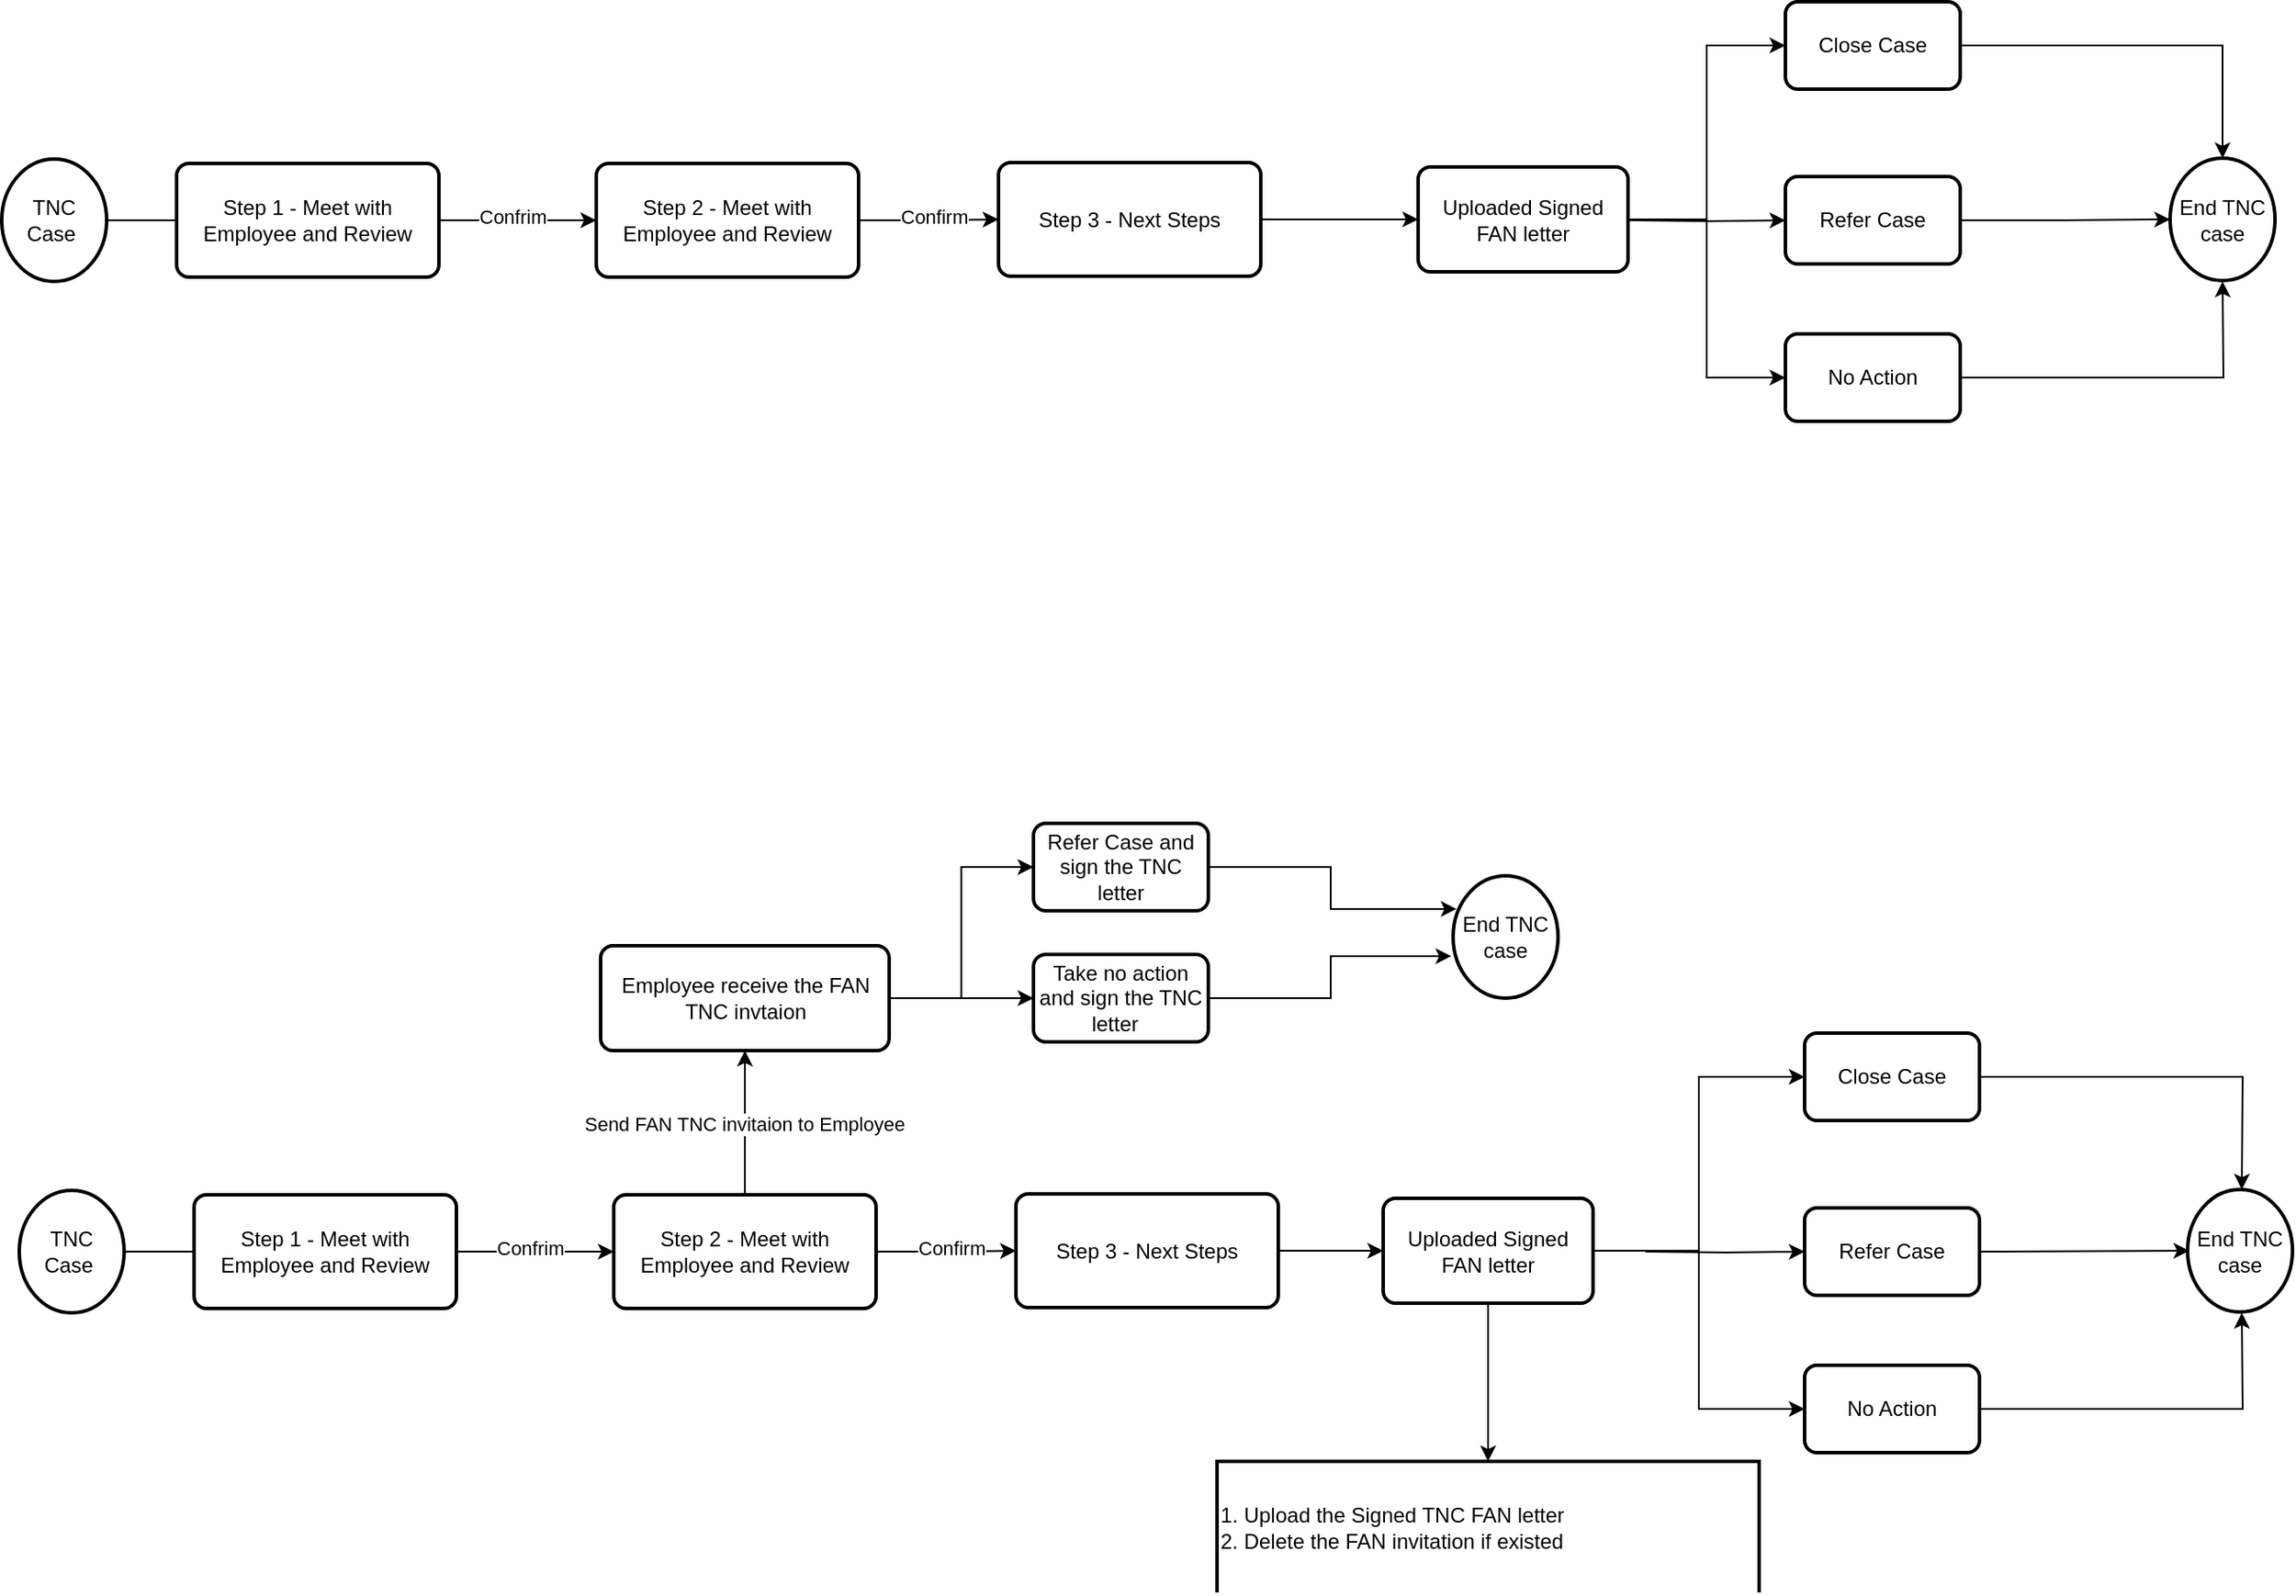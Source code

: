 <mxfile version="27.1.3">
  <diagram name="Page-1" id="HBU4FtZz5c3PJqoIXEbg">
    <mxGraphModel dx="3126" dy="777" grid="1" gridSize="10" guides="1" tooltips="1" connect="1" arrows="1" fold="1" page="1" pageScale="1" pageWidth="850" pageHeight="1100" math="0" shadow="0">
      <root>
        <mxCell id="0" />
        <mxCell id="1" parent="0" />
        <mxCell id="LnICMcrU3YOlmoYzz83u-3" style="edgeStyle=orthogonalEdgeStyle;rounded=0;orthogonalLoop=1;jettySize=auto;html=1;exitX=1;exitY=0.5;exitDx=0;exitDy=0;exitPerimeter=0;" parent="1" source="LnICMcrU3YOlmoYzz83u-1" edge="1">
          <mxGeometry relative="1" as="geometry">
            <mxPoint x="-1480" y="225" as="targetPoint" />
          </mxGeometry>
        </mxCell>
        <mxCell id="LnICMcrU3YOlmoYzz83u-1" value="TNC Case&amp;nbsp;" style="strokeWidth=2;html=1;shape=mxgraph.flowchart.start_2;whiteSpace=wrap;" parent="1" vertex="1">
          <mxGeometry x="-1630" y="190" width="60" height="70" as="geometry" />
        </mxCell>
        <mxCell id="LnICMcrU3YOlmoYzz83u-11" style="edgeStyle=orthogonalEdgeStyle;rounded=0;orthogonalLoop=1;jettySize=auto;html=1;exitX=1;exitY=0.5;exitDx=0;exitDy=0;entryX=0;entryY=0.5;entryDx=0;entryDy=0;" parent="1" source="LnICMcrU3YOlmoYzz83u-6" target="LnICMcrU3YOlmoYzz83u-7" edge="1">
          <mxGeometry relative="1" as="geometry" />
        </mxCell>
        <mxCell id="LnICMcrU3YOlmoYzz83u-12" value="Confrim" style="edgeLabel;html=1;align=center;verticalAlign=middle;resizable=0;points=[];" parent="LnICMcrU3YOlmoYzz83u-11" vertex="1" connectable="0">
          <mxGeometry x="0.2" y="3" relative="1" as="geometry">
            <mxPoint x="-12" y="1" as="offset" />
          </mxGeometry>
        </mxCell>
        <mxCell id="LnICMcrU3YOlmoYzz83u-6" value="Step 1 - Meet with Employee and Review" style="rounded=1;whiteSpace=wrap;html=1;absoluteArcSize=1;arcSize=14;strokeWidth=2;" parent="1" vertex="1">
          <mxGeometry x="-1530" y="192.5" width="150" height="65" as="geometry" />
        </mxCell>
        <mxCell id="LnICMcrU3YOlmoYzz83u-9" style="edgeStyle=orthogonalEdgeStyle;rounded=0;orthogonalLoop=1;jettySize=auto;html=1;exitX=1;exitY=0.5;exitDx=0;exitDy=0;" parent="1" source="LnICMcrU3YOlmoYzz83u-7" target="LnICMcrU3YOlmoYzz83u-8" edge="1">
          <mxGeometry relative="1" as="geometry" />
        </mxCell>
        <mxCell id="LnICMcrU3YOlmoYzz83u-15" value="Confirm" style="edgeLabel;html=1;align=center;verticalAlign=middle;resizable=0;points=[];" parent="LnICMcrU3YOlmoYzz83u-9" vertex="1" connectable="0">
          <mxGeometry x="0.067" y="-1" relative="1" as="geometry">
            <mxPoint y="-3" as="offset" />
          </mxGeometry>
        </mxCell>
        <mxCell id="LnICMcrU3YOlmoYzz83u-7" value="Step 2 - Meet with Employee and Review" style="rounded=1;whiteSpace=wrap;html=1;absoluteArcSize=1;arcSize=14;strokeWidth=2;" parent="1" vertex="1">
          <mxGeometry x="-1290" y="192.5" width="150" height="65" as="geometry" />
        </mxCell>
        <mxCell id="LnICMcrU3YOlmoYzz83u-17" value="" style="edgeStyle=orthogonalEdgeStyle;rounded=0;orthogonalLoop=1;jettySize=auto;html=1;" parent="1" source="LnICMcrU3YOlmoYzz83u-8" target="LnICMcrU3YOlmoYzz83u-16" edge="1">
          <mxGeometry relative="1" as="geometry" />
        </mxCell>
        <mxCell id="LnICMcrU3YOlmoYzz83u-8" value="Step 3 - Next Steps" style="rounded=1;whiteSpace=wrap;html=1;absoluteArcSize=1;arcSize=14;strokeWidth=2;" parent="1" vertex="1">
          <mxGeometry x="-1060" y="192" width="150" height="65" as="geometry" />
        </mxCell>
        <mxCell id="LnICMcrU3YOlmoYzz83u-21" value="" style="edgeStyle=orthogonalEdgeStyle;rounded=0;orthogonalLoop=1;jettySize=auto;html=1;entryX=0;entryY=0.5;entryDx=0;entryDy=0;" parent="1" source="LnICMcrU3YOlmoYzz83u-16" target="LnICMcrU3YOlmoYzz83u-26" edge="1">
          <mxGeometry relative="1" as="geometry">
            <mxPoint x="-640" y="140" as="targetPoint" />
          </mxGeometry>
        </mxCell>
        <mxCell id="LnICMcrU3YOlmoYzz83u-28" style="edgeStyle=orthogonalEdgeStyle;rounded=0;orthogonalLoop=1;jettySize=auto;html=1;entryX=0;entryY=0.5;entryDx=0;entryDy=0;" parent="1" target="LnICMcrU3YOlmoYzz83u-27" edge="1">
          <mxGeometry relative="1" as="geometry">
            <mxPoint x="-700" y="225" as="sourcePoint" />
          </mxGeometry>
        </mxCell>
        <mxCell id="LnICMcrU3YOlmoYzz83u-30" style="edgeStyle=orthogonalEdgeStyle;rounded=0;orthogonalLoop=1;jettySize=auto;html=1;entryX=0;entryY=0.5;entryDx=0;entryDy=0;" parent="1" source="LnICMcrU3YOlmoYzz83u-16" target="LnICMcrU3YOlmoYzz83u-29" edge="1">
          <mxGeometry relative="1" as="geometry" />
        </mxCell>
        <mxCell id="LnICMcrU3YOlmoYzz83u-16" value="Uploaded Signed FAN letter" style="whiteSpace=wrap;html=1;rounded=1;absoluteArcSize=1;arcSize=14;strokeWidth=2;" parent="1" vertex="1">
          <mxGeometry x="-820" y="194.5" width="120" height="60" as="geometry" />
        </mxCell>
        <mxCell id="LnICMcrU3YOlmoYzz83u-23" value="End TNC case" style="strokeWidth=2;html=1;shape=mxgraph.flowchart.start_2;whiteSpace=wrap;" parent="1" vertex="1">
          <mxGeometry x="-390" y="189.5" width="60" height="70" as="geometry" />
        </mxCell>
        <mxCell id="LnICMcrU3YOlmoYzz83u-31" style="edgeStyle=orthogonalEdgeStyle;rounded=0;orthogonalLoop=1;jettySize=auto;html=1;exitX=1;exitY=0.5;exitDx=0;exitDy=0;" parent="1" source="LnICMcrU3YOlmoYzz83u-26" target="LnICMcrU3YOlmoYzz83u-23" edge="1">
          <mxGeometry relative="1" as="geometry" />
        </mxCell>
        <mxCell id="LnICMcrU3YOlmoYzz83u-26" value="Close Case" style="rounded=1;whiteSpace=wrap;html=1;absoluteArcSize=1;arcSize=14;strokeWidth=2;" parent="1" vertex="1">
          <mxGeometry x="-610" y="100" width="100" height="50" as="geometry" />
        </mxCell>
        <mxCell id="LnICMcrU3YOlmoYzz83u-27" value="Refer Case" style="rounded=1;whiteSpace=wrap;html=1;absoluteArcSize=1;arcSize=14;strokeWidth=2;" parent="1" vertex="1">
          <mxGeometry x="-610" y="200" width="100" height="50" as="geometry" />
        </mxCell>
        <mxCell id="LnICMcrU3YOlmoYzz83u-34" style="edgeStyle=orthogonalEdgeStyle;rounded=0;orthogonalLoop=1;jettySize=auto;html=1;exitX=1;exitY=0.5;exitDx=0;exitDy=0;" parent="1" source="LnICMcrU3YOlmoYzz83u-29" edge="1">
          <mxGeometry relative="1" as="geometry">
            <mxPoint x="-360" y="260" as="targetPoint" />
          </mxGeometry>
        </mxCell>
        <mxCell id="LnICMcrU3YOlmoYzz83u-29" value="No Action" style="rounded=1;whiteSpace=wrap;html=1;absoluteArcSize=1;arcSize=14;strokeWidth=2;" parent="1" vertex="1">
          <mxGeometry x="-610" y="290" width="100" height="50" as="geometry" />
        </mxCell>
        <mxCell id="LnICMcrU3YOlmoYzz83u-32" style="edgeStyle=orthogonalEdgeStyle;rounded=0;orthogonalLoop=1;jettySize=auto;html=1;exitX=1;exitY=0.5;exitDx=0;exitDy=0;entryX=0;entryY=0.5;entryDx=0;entryDy=0;entryPerimeter=0;" parent="1" source="LnICMcrU3YOlmoYzz83u-27" target="LnICMcrU3YOlmoYzz83u-23" edge="1">
          <mxGeometry relative="1" as="geometry" />
        </mxCell>
        <mxCell id="fUP362dJuVGywB3xuQsQ-1" style="edgeStyle=orthogonalEdgeStyle;rounded=0;orthogonalLoop=1;jettySize=auto;html=1;exitX=1;exitY=0.5;exitDx=0;exitDy=0;exitPerimeter=0;" edge="1" parent="1" source="fUP362dJuVGywB3xuQsQ-2">
          <mxGeometry relative="1" as="geometry">
            <mxPoint x="-1470" y="815" as="targetPoint" />
          </mxGeometry>
        </mxCell>
        <mxCell id="fUP362dJuVGywB3xuQsQ-2" value="TNC Case&amp;nbsp;" style="strokeWidth=2;html=1;shape=mxgraph.flowchart.start_2;whiteSpace=wrap;" vertex="1" parent="1">
          <mxGeometry x="-1620" y="780" width="60" height="70" as="geometry" />
        </mxCell>
        <mxCell id="fUP362dJuVGywB3xuQsQ-3" style="edgeStyle=orthogonalEdgeStyle;rounded=0;orthogonalLoop=1;jettySize=auto;html=1;exitX=1;exitY=0.5;exitDx=0;exitDy=0;entryX=0;entryY=0.5;entryDx=0;entryDy=0;" edge="1" parent="1" source="fUP362dJuVGywB3xuQsQ-5" target="fUP362dJuVGywB3xuQsQ-8">
          <mxGeometry relative="1" as="geometry" />
        </mxCell>
        <mxCell id="fUP362dJuVGywB3xuQsQ-4" value="Confrim" style="edgeLabel;html=1;align=center;verticalAlign=middle;resizable=0;points=[];" vertex="1" connectable="0" parent="fUP362dJuVGywB3xuQsQ-3">
          <mxGeometry x="0.2" y="3" relative="1" as="geometry">
            <mxPoint x="-12" y="1" as="offset" />
          </mxGeometry>
        </mxCell>
        <mxCell id="fUP362dJuVGywB3xuQsQ-5" value="Step 1 - Meet with Employee and Review" style="rounded=1;whiteSpace=wrap;html=1;absoluteArcSize=1;arcSize=14;strokeWidth=2;" vertex="1" parent="1">
          <mxGeometry x="-1520" y="782.5" width="150" height="65" as="geometry" />
        </mxCell>
        <mxCell id="fUP362dJuVGywB3xuQsQ-6" style="edgeStyle=orthogonalEdgeStyle;rounded=0;orthogonalLoop=1;jettySize=auto;html=1;exitX=1;exitY=0.5;exitDx=0;exitDy=0;" edge="1" parent="1" source="fUP362dJuVGywB3xuQsQ-8" target="fUP362dJuVGywB3xuQsQ-10">
          <mxGeometry relative="1" as="geometry" />
        </mxCell>
        <mxCell id="fUP362dJuVGywB3xuQsQ-7" value="Confirm" style="edgeLabel;html=1;align=center;verticalAlign=middle;resizable=0;points=[];" vertex="1" connectable="0" parent="fUP362dJuVGywB3xuQsQ-6">
          <mxGeometry x="0.067" y="-1" relative="1" as="geometry">
            <mxPoint y="-3" as="offset" />
          </mxGeometry>
        </mxCell>
        <mxCell id="fUP362dJuVGywB3xuQsQ-33" value="" style="edgeStyle=orthogonalEdgeStyle;rounded=0;orthogonalLoop=1;jettySize=auto;html=1;" edge="1" parent="1" source="fUP362dJuVGywB3xuQsQ-8" target="fUP362dJuVGywB3xuQsQ-32">
          <mxGeometry relative="1" as="geometry" />
        </mxCell>
        <mxCell id="fUP362dJuVGywB3xuQsQ-34" value="Send FAN TNC invitaion to Employee&amp;nbsp;" style="edgeLabel;html=1;align=center;verticalAlign=middle;resizable=0;points=[];" vertex="1" connectable="0" parent="fUP362dJuVGywB3xuQsQ-33">
          <mxGeometry x="0.006" y="-1" relative="1" as="geometry">
            <mxPoint y="1" as="offset" />
          </mxGeometry>
        </mxCell>
        <mxCell id="fUP362dJuVGywB3xuQsQ-8" value="Step 2 - Meet with Employee and Review" style="rounded=1;whiteSpace=wrap;html=1;absoluteArcSize=1;arcSize=14;strokeWidth=2;" vertex="1" parent="1">
          <mxGeometry x="-1280" y="782.5" width="150" height="65" as="geometry" />
        </mxCell>
        <mxCell id="fUP362dJuVGywB3xuQsQ-9" value="" style="edgeStyle=orthogonalEdgeStyle;rounded=0;orthogonalLoop=1;jettySize=auto;html=1;" edge="1" parent="1" source="fUP362dJuVGywB3xuQsQ-10" target="fUP362dJuVGywB3xuQsQ-14">
          <mxGeometry relative="1" as="geometry" />
        </mxCell>
        <mxCell id="fUP362dJuVGywB3xuQsQ-10" value="Step 3 - Next Steps" style="rounded=1;whiteSpace=wrap;html=1;absoluteArcSize=1;arcSize=14;strokeWidth=2;" vertex="1" parent="1">
          <mxGeometry x="-1050" y="782" width="150" height="65" as="geometry" />
        </mxCell>
        <mxCell id="fUP362dJuVGywB3xuQsQ-11" value="" style="edgeStyle=orthogonalEdgeStyle;rounded=0;orthogonalLoop=1;jettySize=auto;html=1;entryX=0;entryY=0.5;entryDx=0;entryDy=0;" edge="1" parent="1" source="fUP362dJuVGywB3xuQsQ-14" target="fUP362dJuVGywB3xuQsQ-17">
          <mxGeometry relative="1" as="geometry">
            <mxPoint x="-630" y="730" as="targetPoint" />
          </mxGeometry>
        </mxCell>
        <mxCell id="fUP362dJuVGywB3xuQsQ-12" style="edgeStyle=orthogonalEdgeStyle;rounded=0;orthogonalLoop=1;jettySize=auto;html=1;entryX=0;entryY=0.5;entryDx=0;entryDy=0;" edge="1" parent="1" target="fUP362dJuVGywB3xuQsQ-18">
          <mxGeometry relative="1" as="geometry">
            <mxPoint x="-690" y="815" as="sourcePoint" />
          </mxGeometry>
        </mxCell>
        <mxCell id="fUP362dJuVGywB3xuQsQ-13" style="edgeStyle=orthogonalEdgeStyle;rounded=0;orthogonalLoop=1;jettySize=auto;html=1;entryX=0;entryY=0.5;entryDx=0;entryDy=0;" edge="1" parent="1" source="fUP362dJuVGywB3xuQsQ-14" target="fUP362dJuVGywB3xuQsQ-20">
          <mxGeometry relative="1" as="geometry" />
        </mxCell>
        <mxCell id="fUP362dJuVGywB3xuQsQ-31" style="edgeStyle=orthogonalEdgeStyle;rounded=0;orthogonalLoop=1;jettySize=auto;html=1;exitX=0.5;exitY=1;exitDx=0;exitDy=0;" edge="1" parent="1" source="fUP362dJuVGywB3xuQsQ-14" target="fUP362dJuVGywB3xuQsQ-29">
          <mxGeometry relative="1" as="geometry" />
        </mxCell>
        <mxCell id="fUP362dJuVGywB3xuQsQ-14" value="Uploaded Signed FAN letter" style="whiteSpace=wrap;html=1;rounded=1;absoluteArcSize=1;arcSize=14;strokeWidth=2;" vertex="1" parent="1">
          <mxGeometry x="-840" y="784.5" width="120" height="60" as="geometry" />
        </mxCell>
        <mxCell id="fUP362dJuVGywB3xuQsQ-15" value="End TNC case" style="strokeWidth=2;html=1;shape=mxgraph.flowchart.start_2;whiteSpace=wrap;" vertex="1" parent="1">
          <mxGeometry x="-380" y="779.5" width="60" height="70" as="geometry" />
        </mxCell>
        <mxCell id="fUP362dJuVGywB3xuQsQ-16" style="edgeStyle=orthogonalEdgeStyle;rounded=0;orthogonalLoop=1;jettySize=auto;html=1;exitX=1;exitY=0.5;exitDx=0;exitDy=0;" edge="1" parent="1" source="fUP362dJuVGywB3xuQsQ-17">
          <mxGeometry relative="1" as="geometry">
            <mxPoint x="-349" y="779.5" as="targetPoint" />
          </mxGeometry>
        </mxCell>
        <mxCell id="fUP362dJuVGywB3xuQsQ-17" value="Close Case" style="rounded=1;whiteSpace=wrap;html=1;absoluteArcSize=1;arcSize=14;strokeWidth=2;" vertex="1" parent="1">
          <mxGeometry x="-599" y="690" width="100" height="50" as="geometry" />
        </mxCell>
        <mxCell id="fUP362dJuVGywB3xuQsQ-18" value="Refer Case" style="rounded=1;whiteSpace=wrap;html=1;absoluteArcSize=1;arcSize=14;strokeWidth=2;" vertex="1" parent="1">
          <mxGeometry x="-599" y="790" width="100" height="50" as="geometry" />
        </mxCell>
        <mxCell id="fUP362dJuVGywB3xuQsQ-19" style="edgeStyle=orthogonalEdgeStyle;rounded=0;orthogonalLoop=1;jettySize=auto;html=1;exitX=1;exitY=0.5;exitDx=0;exitDy=0;" edge="1" parent="1" source="fUP362dJuVGywB3xuQsQ-20">
          <mxGeometry relative="1" as="geometry">
            <mxPoint x="-349" y="850" as="targetPoint" />
          </mxGeometry>
        </mxCell>
        <mxCell id="fUP362dJuVGywB3xuQsQ-20" value="No Action" style="rounded=1;whiteSpace=wrap;html=1;absoluteArcSize=1;arcSize=14;strokeWidth=2;" vertex="1" parent="1">
          <mxGeometry x="-599" y="880" width="100" height="50" as="geometry" />
        </mxCell>
        <mxCell id="fUP362dJuVGywB3xuQsQ-21" style="edgeStyle=orthogonalEdgeStyle;rounded=0;orthogonalLoop=1;jettySize=auto;html=1;exitX=1;exitY=0.5;exitDx=0;exitDy=0;entryX=0;entryY=0.5;entryDx=0;entryDy=0;entryPerimeter=0;" edge="1" parent="1" source="fUP362dJuVGywB3xuQsQ-18">
          <mxGeometry relative="1" as="geometry">
            <mxPoint x="-379" y="814.5" as="targetPoint" />
          </mxGeometry>
        </mxCell>
        <mxCell id="fUP362dJuVGywB3xuQsQ-29" value="1. Upload the Signed TNC FAN letter&lt;br&gt;2. Delete the FAN invitation if existed" style="strokeWidth=2;html=1;shape=mxgraph.flowchart.annotation_1;align=left;pointerEvents=1;direction=south;" vertex="1" parent="1">
          <mxGeometry x="-935" y="935" width="310" height="75" as="geometry" />
        </mxCell>
        <mxCell id="fUP362dJuVGywB3xuQsQ-37" style="edgeStyle=orthogonalEdgeStyle;rounded=0;orthogonalLoop=1;jettySize=auto;html=1;exitX=1;exitY=0.5;exitDx=0;exitDy=0;entryX=0;entryY=0.5;entryDx=0;entryDy=0;" edge="1" parent="1" source="fUP362dJuVGywB3xuQsQ-32" target="fUP362dJuVGywB3xuQsQ-35">
          <mxGeometry relative="1" as="geometry">
            <mxPoint x="-1060" y="590" as="targetPoint" />
          </mxGeometry>
        </mxCell>
        <mxCell id="fUP362dJuVGywB3xuQsQ-38" style="edgeStyle=orthogonalEdgeStyle;rounded=0;orthogonalLoop=1;jettySize=auto;html=1;entryX=0;entryY=0.5;entryDx=0;entryDy=0;" edge="1" parent="1" source="fUP362dJuVGywB3xuQsQ-32" target="fUP362dJuVGywB3xuQsQ-36">
          <mxGeometry relative="1" as="geometry" />
        </mxCell>
        <mxCell id="fUP362dJuVGywB3xuQsQ-32" value="Employee receive the FAN TNC invtaion" style="whiteSpace=wrap;html=1;rounded=1;absoluteArcSize=1;arcSize=14;strokeWidth=2;" vertex="1" parent="1">
          <mxGeometry x="-1287.5" y="640" width="165" height="60" as="geometry" />
        </mxCell>
        <mxCell id="fUP362dJuVGywB3xuQsQ-35" value="Refer Case and sign the TNC letter" style="rounded=1;whiteSpace=wrap;html=1;absoluteArcSize=1;arcSize=14;strokeWidth=2;" vertex="1" parent="1">
          <mxGeometry x="-1040" y="570" width="100" height="50" as="geometry" />
        </mxCell>
        <mxCell id="fUP362dJuVGywB3xuQsQ-36" value="Take no action and sign the TNC letter&amp;nbsp;&amp;nbsp;" style="rounded=1;whiteSpace=wrap;html=1;absoluteArcSize=1;arcSize=14;strokeWidth=2;" vertex="1" parent="1">
          <mxGeometry x="-1040" y="645" width="100" height="50" as="geometry" />
        </mxCell>
        <mxCell id="fUP362dJuVGywB3xuQsQ-40" style="edgeStyle=orthogonalEdgeStyle;rounded=0;orthogonalLoop=1;jettySize=auto;html=1;exitX=1;exitY=0.5;exitDx=0;exitDy=0;entryX=0.033;entryY=0.271;entryDx=0;entryDy=0;entryPerimeter=0;" edge="1" parent="1" source="fUP362dJuVGywB3xuQsQ-35" target="fUP362dJuVGywB3xuQsQ-41">
          <mxGeometry relative="1" as="geometry">
            <mxPoint x="-870" y="595" as="targetPoint" />
          </mxGeometry>
        </mxCell>
        <mxCell id="fUP362dJuVGywB3xuQsQ-41" value="End TNC case" style="strokeWidth=2;html=1;shape=mxgraph.flowchart.start_2;whiteSpace=wrap;" vertex="1" parent="1">
          <mxGeometry x="-800" y="600" width="60" height="70" as="geometry" />
        </mxCell>
        <mxCell id="fUP362dJuVGywB3xuQsQ-42" style="edgeStyle=orthogonalEdgeStyle;rounded=0;orthogonalLoop=1;jettySize=auto;html=1;exitX=1;exitY=0.5;exitDx=0;exitDy=0;entryX=-0.017;entryY=0.657;entryDx=0;entryDy=0;entryPerimeter=0;" edge="1" parent="1" source="fUP362dJuVGywB3xuQsQ-36" target="fUP362dJuVGywB3xuQsQ-41">
          <mxGeometry relative="1" as="geometry" />
        </mxCell>
      </root>
    </mxGraphModel>
  </diagram>
</mxfile>

